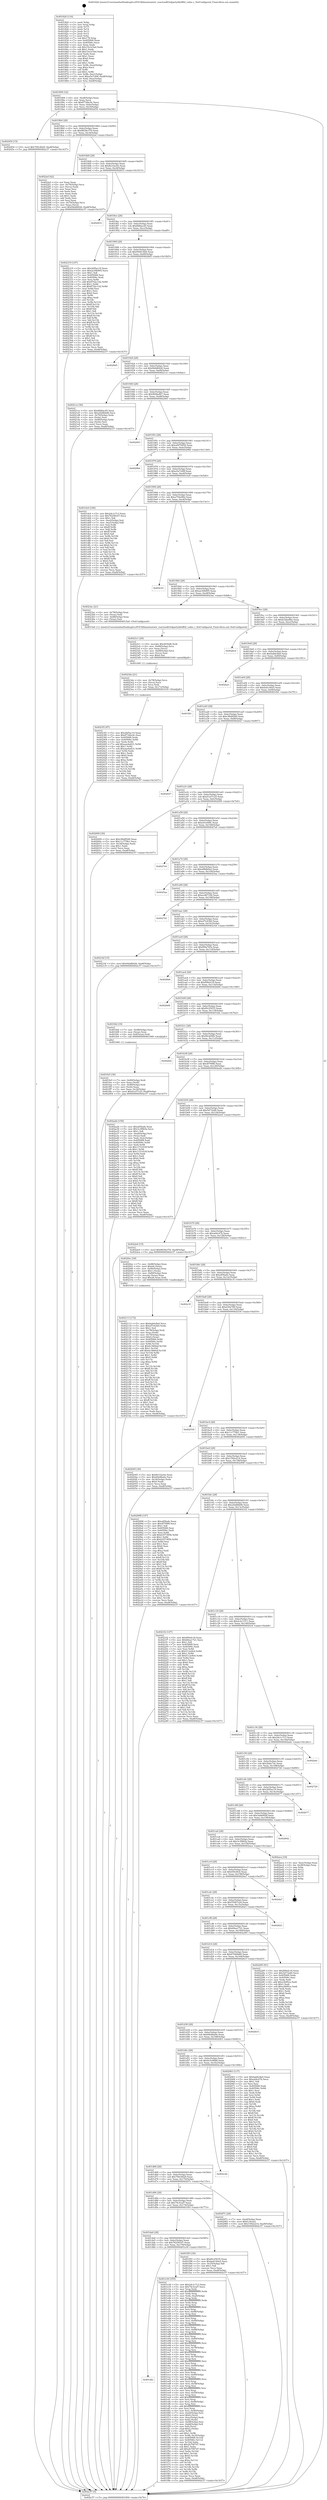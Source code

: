 digraph "0x401820" {
  label = "0x401820 (/mnt/c/Users/mathe/Desktop/tcc/POCII/binaries/extr_reactosdll3rdpartylibtifftif_codec.c_NotConfigured_Final-ollvm.out::main(0))"
  labelloc = "t"
  node[shape=record]

  Entry [label="",width=0.3,height=0.3,shape=circle,fillcolor=black,style=filled]
  "0x401894" [label="{
     0x401894 [32]\l
     | [instrs]\l
     &nbsp;&nbsp;0x401894 \<+6\>: mov -0xa8(%rbp),%eax\l
     &nbsp;&nbsp;0x40189a \<+2\>: mov %eax,%ecx\l
     &nbsp;&nbsp;0x40189c \<+6\>: sub $0x8734bc9c,%ecx\l
     &nbsp;&nbsp;0x4018a2 \<+6\>: mov %eax,-0xbc(%rbp)\l
     &nbsp;&nbsp;0x4018a8 \<+6\>: mov %ecx,-0xc0(%rbp)\l
     &nbsp;&nbsp;0x4018ae \<+6\>: je 0000000000402454 \<main+0xc34\>\l
  }"]
  "0x402454" [label="{
     0x402454 [15]\l
     | [instrs]\l
     &nbsp;&nbsp;0x402454 \<+10\>: movl $0x700c4629,-0xa8(%rbp)\l
     &nbsp;&nbsp;0x40245e \<+5\>: jmp 0000000000402c57 \<main+0x1437\>\l
  }"]
  "0x4018b4" [label="{
     0x4018b4 [28]\l
     | [instrs]\l
     &nbsp;&nbsp;0x4018b4 \<+5\>: jmp 00000000004018b9 \<main+0x99\>\l
     &nbsp;&nbsp;0x4018b9 \<+6\>: mov -0xbc(%rbp),%eax\l
     &nbsp;&nbsp;0x4018bf \<+5\>: sub $0x8839e376,%eax\l
     &nbsp;&nbsp;0x4018c4 \<+6\>: mov %eax,-0xc4(%rbp)\l
     &nbsp;&nbsp;0x4018ca \<+6\>: je 00000000004022ef \<main+0xacf\>\l
  }"]
  Exit [label="",width=0.3,height=0.3,shape=circle,fillcolor=black,style=filled,peripheries=2]
  "0x4022ef" [label="{
     0x4022ef [42]\l
     | [instrs]\l
     &nbsp;&nbsp;0x4022ef \<+2\>: xor %eax,%eax\l
     &nbsp;&nbsp;0x4022f1 \<+4\>: mov -0x70(%rbp),%rcx\l
     &nbsp;&nbsp;0x4022f5 \<+2\>: mov (%rcx),%edx\l
     &nbsp;&nbsp;0x4022f7 \<+2\>: mov %eax,%esi\l
     &nbsp;&nbsp;0x4022f9 \<+2\>: sub %edx,%esi\l
     &nbsp;&nbsp;0x4022fb \<+2\>: mov %eax,%edx\l
     &nbsp;&nbsp;0x4022fd \<+3\>: sub $0x1,%edx\l
     &nbsp;&nbsp;0x402300 \<+2\>: add %edx,%esi\l
     &nbsp;&nbsp;0x402302 \<+2\>: sub %esi,%eax\l
     &nbsp;&nbsp;0x402304 \<+4\>: mov -0x70(%rbp),%rcx\l
     &nbsp;&nbsp;0x402308 \<+2\>: mov %eax,(%rcx)\l
     &nbsp;&nbsp;0x40230a \<+10\>: movl $0x94dd8426,-0xa8(%rbp)\l
     &nbsp;&nbsp;0x402314 \<+5\>: jmp 0000000000402c57 \<main+0x1437\>\l
  }"]
  "0x4018d0" [label="{
     0x4018d0 [28]\l
     | [instrs]\l
     &nbsp;&nbsp;0x4018d0 \<+5\>: jmp 00000000004018d5 \<main+0xb5\>\l
     &nbsp;&nbsp;0x4018d5 \<+6\>: mov -0xbc(%rbp),%eax\l
     &nbsp;&nbsp;0x4018db \<+5\>: sub $0x8e33ac0e,%eax\l
     &nbsp;&nbsp;0x4018e0 \<+6\>: mov %eax,-0xc8(%rbp)\l
     &nbsp;&nbsp;0x4018e6 \<+6\>: je 0000000000402833 \<main+0x1013\>\l
  }"]
  "0x4023f3" [label="{
     0x4023f3 [97]\l
     | [instrs]\l
     &nbsp;&nbsp;0x4023f3 \<+5\>: mov $0x2fd5ac19,%eax\l
     &nbsp;&nbsp;0x4023f8 \<+5\>: mov $0x8734bc9c,%esi\l
     &nbsp;&nbsp;0x4023fd \<+7\>: mov 0x405068,%edx\l
     &nbsp;&nbsp;0x402404 \<+8\>: mov 0x40506c,%r8d\l
     &nbsp;&nbsp;0x40240c \<+3\>: mov %edx,%r9d\l
     &nbsp;&nbsp;0x40240f \<+7\>: add $0xaae4a831,%r9d\l
     &nbsp;&nbsp;0x402416 \<+4\>: sub $0x1,%r9d\l
     &nbsp;&nbsp;0x40241a \<+7\>: sub $0xaae4a831,%r9d\l
     &nbsp;&nbsp;0x402421 \<+4\>: imul %r9d,%edx\l
     &nbsp;&nbsp;0x402425 \<+3\>: and $0x1,%edx\l
     &nbsp;&nbsp;0x402428 \<+3\>: cmp $0x0,%edx\l
     &nbsp;&nbsp;0x40242b \<+4\>: sete %r10b\l
     &nbsp;&nbsp;0x40242f \<+4\>: cmp $0xa,%r8d\l
     &nbsp;&nbsp;0x402433 \<+4\>: setl %r11b\l
     &nbsp;&nbsp;0x402437 \<+3\>: mov %r10b,%bl\l
     &nbsp;&nbsp;0x40243a \<+3\>: and %r11b,%bl\l
     &nbsp;&nbsp;0x40243d \<+3\>: xor %r11b,%r10b\l
     &nbsp;&nbsp;0x402440 \<+3\>: or %r10b,%bl\l
     &nbsp;&nbsp;0x402443 \<+3\>: test $0x1,%bl\l
     &nbsp;&nbsp;0x402446 \<+3\>: cmovne %esi,%eax\l
     &nbsp;&nbsp;0x402449 \<+6\>: mov %eax,-0xa8(%rbp)\l
     &nbsp;&nbsp;0x40244f \<+5\>: jmp 0000000000402c57 \<main+0x1437\>\l
  }"]
  "0x402833" [label="{
     0x402833\l
  }", style=dashed]
  "0x4018ec" [label="{
     0x4018ec [28]\l
     | [instrs]\l
     &nbsp;&nbsp;0x4018ec \<+5\>: jmp 00000000004018f1 \<main+0xd1\>\l
     &nbsp;&nbsp;0x4018f1 \<+6\>: mov -0xbc(%rbp),%eax\l
     &nbsp;&nbsp;0x4018f7 \<+5\>: sub $0x8fdbacd5,%eax\l
     &nbsp;&nbsp;0x4018fc \<+6\>: mov %eax,-0xcc(%rbp)\l
     &nbsp;&nbsp;0x401902 \<+6\>: je 0000000000402319 \<main+0xaf9\>\l
  }"]
  "0x4023de" [label="{
     0x4023de [21]\l
     | [instrs]\l
     &nbsp;&nbsp;0x4023de \<+4\>: mov -0x78(%rbp),%rcx\l
     &nbsp;&nbsp;0x4023e2 \<+3\>: mov (%rcx),%rcx\l
     &nbsp;&nbsp;0x4023e5 \<+3\>: mov %rcx,%rdi\l
     &nbsp;&nbsp;0x4023e8 \<+6\>: mov %eax,-0x17c(%rbp)\l
     &nbsp;&nbsp;0x4023ee \<+5\>: call 0000000000401030 \<free@plt\>\l
     | [calls]\l
     &nbsp;&nbsp;0x401030 \{1\} (unknown)\l
  }"]
  "0x402319" [label="{
     0x402319 [147]\l
     | [instrs]\l
     &nbsp;&nbsp;0x402319 \<+5\>: mov $0x2fd5ac19,%eax\l
     &nbsp;&nbsp;0x40231e \<+5\>: mov $0xae30b905,%ecx\l
     &nbsp;&nbsp;0x402323 \<+2\>: mov $0x1,%dl\l
     &nbsp;&nbsp;0x402325 \<+7\>: mov 0x405068,%esi\l
     &nbsp;&nbsp;0x40232c \<+7\>: mov 0x40506c,%edi\l
     &nbsp;&nbsp;0x402333 \<+3\>: mov %esi,%r8d\l
     &nbsp;&nbsp;0x402336 \<+7\>: add $0x8742c142,%r8d\l
     &nbsp;&nbsp;0x40233d \<+4\>: sub $0x1,%r8d\l
     &nbsp;&nbsp;0x402341 \<+7\>: sub $0x8742c142,%r8d\l
     &nbsp;&nbsp;0x402348 \<+4\>: imul %r8d,%esi\l
     &nbsp;&nbsp;0x40234c \<+3\>: and $0x1,%esi\l
     &nbsp;&nbsp;0x40234f \<+3\>: cmp $0x0,%esi\l
     &nbsp;&nbsp;0x402352 \<+4\>: sete %r9b\l
     &nbsp;&nbsp;0x402356 \<+3\>: cmp $0xa,%edi\l
     &nbsp;&nbsp;0x402359 \<+4\>: setl %r10b\l
     &nbsp;&nbsp;0x40235d \<+3\>: mov %r9b,%r11b\l
     &nbsp;&nbsp;0x402360 \<+4\>: xor $0xff,%r11b\l
     &nbsp;&nbsp;0x402364 \<+3\>: mov %r10b,%bl\l
     &nbsp;&nbsp;0x402367 \<+3\>: xor $0xff,%bl\l
     &nbsp;&nbsp;0x40236a \<+3\>: xor $0x1,%dl\l
     &nbsp;&nbsp;0x40236d \<+3\>: mov %r11b,%r14b\l
     &nbsp;&nbsp;0x402370 \<+4\>: and $0xff,%r14b\l
     &nbsp;&nbsp;0x402374 \<+3\>: and %dl,%r9b\l
     &nbsp;&nbsp;0x402377 \<+3\>: mov %bl,%r15b\l
     &nbsp;&nbsp;0x40237a \<+4\>: and $0xff,%r15b\l
     &nbsp;&nbsp;0x40237e \<+3\>: and %dl,%r10b\l
     &nbsp;&nbsp;0x402381 \<+3\>: or %r9b,%r14b\l
     &nbsp;&nbsp;0x402384 \<+3\>: or %r10b,%r15b\l
     &nbsp;&nbsp;0x402387 \<+3\>: xor %r15b,%r14b\l
     &nbsp;&nbsp;0x40238a \<+3\>: or %bl,%r11b\l
     &nbsp;&nbsp;0x40238d \<+4\>: xor $0xff,%r11b\l
     &nbsp;&nbsp;0x402391 \<+3\>: or $0x1,%dl\l
     &nbsp;&nbsp;0x402394 \<+3\>: and %dl,%r11b\l
     &nbsp;&nbsp;0x402397 \<+3\>: or %r11b,%r14b\l
     &nbsp;&nbsp;0x40239a \<+4\>: test $0x1,%r14b\l
     &nbsp;&nbsp;0x40239e \<+3\>: cmovne %ecx,%eax\l
     &nbsp;&nbsp;0x4023a1 \<+6\>: mov %eax,-0xa8(%rbp)\l
     &nbsp;&nbsp;0x4023a7 \<+5\>: jmp 0000000000402c57 \<main+0x1437\>\l
  }"]
  "0x401908" [label="{
     0x401908 [28]\l
     | [instrs]\l
     &nbsp;&nbsp;0x401908 \<+5\>: jmp 000000000040190d \<main+0xed\>\l
     &nbsp;&nbsp;0x40190d \<+6\>: mov -0xbc(%rbp),%eax\l
     &nbsp;&nbsp;0x401913 \<+5\>: sub $0x944014d4,%eax\l
     &nbsp;&nbsp;0x401918 \<+6\>: mov %eax,-0xd0(%rbp)\l
     &nbsp;&nbsp;0x40191e \<+6\>: je 00000000004028d5 \<main+0x10b5\>\l
  }"]
  "0x4023c1" [label="{
     0x4023c1 [29]\l
     | [instrs]\l
     &nbsp;&nbsp;0x4023c1 \<+10\>: movabs $0x4030d6,%rdi\l
     &nbsp;&nbsp;0x4023cb \<+4\>: mov -0x68(%rbp),%rcx\l
     &nbsp;&nbsp;0x4023cf \<+2\>: mov %eax,(%rcx)\l
     &nbsp;&nbsp;0x4023d1 \<+4\>: mov -0x68(%rbp),%rcx\l
     &nbsp;&nbsp;0x4023d5 \<+2\>: mov (%rcx),%esi\l
     &nbsp;&nbsp;0x4023d7 \<+2\>: mov $0x0,%al\l
     &nbsp;&nbsp;0x4023d9 \<+5\>: call 0000000000401040 \<printf@plt\>\l
     | [calls]\l
     &nbsp;&nbsp;0x401040 \{1\} (unknown)\l
  }"]
  "0x4028d5" [label="{
     0x4028d5\l
  }", style=dashed]
  "0x401924" [label="{
     0x401924 [28]\l
     | [instrs]\l
     &nbsp;&nbsp;0x401924 \<+5\>: jmp 0000000000401929 \<main+0x109\>\l
     &nbsp;&nbsp;0x401929 \<+6\>: mov -0xbc(%rbp),%eax\l
     &nbsp;&nbsp;0x40192f \<+5\>: sub $0x94dd8426,%eax\l
     &nbsp;&nbsp;0x401934 \<+6\>: mov %eax,-0xd4(%rbp)\l
     &nbsp;&nbsp;0x40193a \<+6\>: je 00000000004021ce \<main+0x9ae\>\l
  }"]
  "0x402113" [label="{
     0x402113 [172]\l
     | [instrs]\l
     &nbsp;&nbsp;0x402113 \<+5\>: mov $0xbab6c8a0,%ecx\l
     &nbsp;&nbsp;0x402118 \<+5\>: mov $0xef7e43b0,%edx\l
     &nbsp;&nbsp;0x40211d \<+3\>: mov $0x1,%sil\l
     &nbsp;&nbsp;0x402120 \<+4\>: mov -0x78(%rbp),%rdi\l
     &nbsp;&nbsp;0x402124 \<+3\>: mov %rax,(%rdi)\l
     &nbsp;&nbsp;0x402127 \<+4\>: mov -0x70(%rbp),%rax\l
     &nbsp;&nbsp;0x40212b \<+6\>: movl $0x0,(%rax)\l
     &nbsp;&nbsp;0x402131 \<+8\>: mov 0x405068,%r8d\l
     &nbsp;&nbsp;0x402139 \<+8\>: mov 0x40506c,%r9d\l
     &nbsp;&nbsp;0x402141 \<+3\>: mov %r8d,%r10d\l
     &nbsp;&nbsp;0x402144 \<+7\>: sub $0x6c3666af,%r10d\l
     &nbsp;&nbsp;0x40214b \<+4\>: sub $0x1,%r10d\l
     &nbsp;&nbsp;0x40214f \<+7\>: add $0x6c3666af,%r10d\l
     &nbsp;&nbsp;0x402156 \<+4\>: imul %r10d,%r8d\l
     &nbsp;&nbsp;0x40215a \<+4\>: and $0x1,%r8d\l
     &nbsp;&nbsp;0x40215e \<+4\>: cmp $0x0,%r8d\l
     &nbsp;&nbsp;0x402162 \<+4\>: sete %r11b\l
     &nbsp;&nbsp;0x402166 \<+4\>: cmp $0xa,%r9d\l
     &nbsp;&nbsp;0x40216a \<+3\>: setl %bl\l
     &nbsp;&nbsp;0x40216d \<+3\>: mov %r11b,%r14b\l
     &nbsp;&nbsp;0x402170 \<+4\>: xor $0xff,%r14b\l
     &nbsp;&nbsp;0x402174 \<+3\>: mov %bl,%r15b\l
     &nbsp;&nbsp;0x402177 \<+4\>: xor $0xff,%r15b\l
     &nbsp;&nbsp;0x40217b \<+4\>: xor $0x1,%sil\l
     &nbsp;&nbsp;0x40217f \<+3\>: mov %r14b,%r12b\l
     &nbsp;&nbsp;0x402182 \<+4\>: and $0xff,%r12b\l
     &nbsp;&nbsp;0x402186 \<+3\>: and %sil,%r11b\l
     &nbsp;&nbsp;0x402189 \<+3\>: mov %r15b,%r13b\l
     &nbsp;&nbsp;0x40218c \<+4\>: and $0xff,%r13b\l
     &nbsp;&nbsp;0x402190 \<+3\>: and %sil,%bl\l
     &nbsp;&nbsp;0x402193 \<+3\>: or %r11b,%r12b\l
     &nbsp;&nbsp;0x402196 \<+3\>: or %bl,%r13b\l
     &nbsp;&nbsp;0x402199 \<+3\>: xor %r13b,%r12b\l
     &nbsp;&nbsp;0x40219c \<+3\>: or %r15b,%r14b\l
     &nbsp;&nbsp;0x40219f \<+4\>: xor $0xff,%r14b\l
     &nbsp;&nbsp;0x4021a3 \<+4\>: or $0x1,%sil\l
     &nbsp;&nbsp;0x4021a7 \<+3\>: and %sil,%r14b\l
     &nbsp;&nbsp;0x4021aa \<+3\>: or %r14b,%r12b\l
     &nbsp;&nbsp;0x4021ad \<+4\>: test $0x1,%r12b\l
     &nbsp;&nbsp;0x4021b1 \<+3\>: cmovne %edx,%ecx\l
     &nbsp;&nbsp;0x4021b4 \<+6\>: mov %ecx,-0xa8(%rbp)\l
     &nbsp;&nbsp;0x4021ba \<+5\>: jmp 0000000000402c57 \<main+0x1437\>\l
  }"]
  "0x4021ce" [label="{
     0x4021ce [36]\l
     | [instrs]\l
     &nbsp;&nbsp;0x4021ce \<+5\>: mov $0x8fdbacd5,%eax\l
     &nbsp;&nbsp;0x4021d3 \<+5\>: mov $0x2428bb08,%ecx\l
     &nbsp;&nbsp;0x4021d8 \<+4\>: mov -0x70(%rbp),%rdx\l
     &nbsp;&nbsp;0x4021dc \<+2\>: mov (%rdx),%esi\l
     &nbsp;&nbsp;0x4021de \<+4\>: mov -0x80(%rbp),%rdx\l
     &nbsp;&nbsp;0x4021e2 \<+2\>: cmp (%rdx),%esi\l
     &nbsp;&nbsp;0x4021e4 \<+3\>: cmovl %ecx,%eax\l
     &nbsp;&nbsp;0x4021e7 \<+6\>: mov %eax,-0xa8(%rbp)\l
     &nbsp;&nbsp;0x4021ed \<+5\>: jmp 0000000000402c57 \<main+0x1437\>\l
  }"]
  "0x401940" [label="{
     0x401940 [28]\l
     | [instrs]\l
     &nbsp;&nbsp;0x401940 \<+5\>: jmp 0000000000401945 \<main+0x125\>\l
     &nbsp;&nbsp;0x401945 \<+6\>: mov -0xbc(%rbp),%eax\l
     &nbsp;&nbsp;0x40194b \<+5\>: sub $0x9b0befb7,%eax\l
     &nbsp;&nbsp;0x401950 \<+6\>: mov %eax,-0xd8(%rbp)\l
     &nbsp;&nbsp;0x401956 \<+6\>: je 0000000000402463 \<main+0xc43\>\l
  }"]
  "0x401fe5" [label="{
     0x401fe5 [36]\l
     | [instrs]\l
     &nbsp;&nbsp;0x401fe5 \<+7\>: mov -0x90(%rbp),%rdi\l
     &nbsp;&nbsp;0x401fec \<+2\>: mov %eax,(%rdi)\l
     &nbsp;&nbsp;0x401fee \<+7\>: mov -0x90(%rbp),%rdi\l
     &nbsp;&nbsp;0x401ff5 \<+2\>: mov (%rdi),%eax\l
     &nbsp;&nbsp;0x401ff7 \<+3\>: mov %eax,-0x34(%rbp)\l
     &nbsp;&nbsp;0x401ffa \<+10\>: movl $0xd1a57c25,-0xa8(%rbp)\l
     &nbsp;&nbsp;0x402004 \<+5\>: jmp 0000000000402c57 \<main+0x1437\>\l
  }"]
  "0x402463" [label="{
     0x402463\l
  }", style=dashed]
  "0x40195c" [label="{
     0x40195c [28]\l
     | [instrs]\l
     &nbsp;&nbsp;0x40195c \<+5\>: jmp 0000000000401961 \<main+0x141\>\l
     &nbsp;&nbsp;0x401961 \<+6\>: mov -0xbc(%rbp),%eax\l
     &nbsp;&nbsp;0x401967 \<+5\>: sub $0xa0970950,%eax\l
     &nbsp;&nbsp;0x40196c \<+6\>: mov %eax,-0xdc(%rbp)\l
     &nbsp;&nbsp;0x401972 \<+6\>: je 000000000040296d \<main+0x114d\>\l
  }"]
  "0x401dbc" [label="{
     0x401dbc\l
  }", style=dashed]
  "0x40296d" [label="{
     0x40296d\l
  }", style=dashed]
  "0x401978" [label="{
     0x401978 [28]\l
     | [instrs]\l
     &nbsp;&nbsp;0x401978 \<+5\>: jmp 000000000040197d \<main+0x15d\>\l
     &nbsp;&nbsp;0x40197d \<+6\>: mov -0xbc(%rbp),%eax\l
     &nbsp;&nbsp;0x401983 \<+5\>: sub $0xa5a7c69f,%eax\l
     &nbsp;&nbsp;0x401988 \<+6\>: mov %eax,-0xe0(%rbp)\l
     &nbsp;&nbsp;0x40198e \<+6\>: je 0000000000401dc6 \<main+0x5a6\>\l
  }"]
  "0x401e30" [label="{
     0x401e30 [355]\l
     | [instrs]\l
     &nbsp;&nbsp;0x401e30 \<+5\>: mov $0x2dc1c7c3,%eax\l
     &nbsp;&nbsp;0x401e35 \<+5\>: mov $0x74c5caf7,%ecx\l
     &nbsp;&nbsp;0x401e3a \<+3\>: mov %rsp,%rdx\l
     &nbsp;&nbsp;0x401e3d \<+4\>: add $0xfffffffffffffff0,%rdx\l
     &nbsp;&nbsp;0x401e41 \<+3\>: mov %rdx,%rsp\l
     &nbsp;&nbsp;0x401e44 \<+7\>: mov %rdx,-0xa0(%rbp)\l
     &nbsp;&nbsp;0x401e4b \<+3\>: mov %rsp,%rdx\l
     &nbsp;&nbsp;0x401e4e \<+4\>: add $0xfffffffffffffff0,%rdx\l
     &nbsp;&nbsp;0x401e52 \<+3\>: mov %rdx,%rsp\l
     &nbsp;&nbsp;0x401e55 \<+3\>: mov %rsp,%rsi\l
     &nbsp;&nbsp;0x401e58 \<+4\>: add $0xfffffffffffffff0,%rsi\l
     &nbsp;&nbsp;0x401e5c \<+3\>: mov %rsi,%rsp\l
     &nbsp;&nbsp;0x401e5f \<+7\>: mov %rsi,-0x98(%rbp)\l
     &nbsp;&nbsp;0x401e66 \<+3\>: mov %rsp,%rsi\l
     &nbsp;&nbsp;0x401e69 \<+4\>: add $0xfffffffffffffff0,%rsi\l
     &nbsp;&nbsp;0x401e6d \<+3\>: mov %rsi,%rsp\l
     &nbsp;&nbsp;0x401e70 \<+7\>: mov %rsi,-0x90(%rbp)\l
     &nbsp;&nbsp;0x401e77 \<+3\>: mov %rsp,%rsi\l
     &nbsp;&nbsp;0x401e7a \<+4\>: add $0xfffffffffffffff0,%rsi\l
     &nbsp;&nbsp;0x401e7e \<+3\>: mov %rsi,%rsp\l
     &nbsp;&nbsp;0x401e81 \<+7\>: mov %rsi,-0x88(%rbp)\l
     &nbsp;&nbsp;0x401e88 \<+3\>: mov %rsp,%rsi\l
     &nbsp;&nbsp;0x401e8b \<+4\>: add $0xfffffffffffffff0,%rsi\l
     &nbsp;&nbsp;0x401e8f \<+3\>: mov %rsi,%rsp\l
     &nbsp;&nbsp;0x401e92 \<+4\>: mov %rsi,-0x80(%rbp)\l
     &nbsp;&nbsp;0x401e96 \<+3\>: mov %rsp,%rsi\l
     &nbsp;&nbsp;0x401e99 \<+4\>: add $0xfffffffffffffff0,%rsi\l
     &nbsp;&nbsp;0x401e9d \<+3\>: mov %rsi,%rsp\l
     &nbsp;&nbsp;0x401ea0 \<+4\>: mov %rsi,-0x78(%rbp)\l
     &nbsp;&nbsp;0x401ea4 \<+3\>: mov %rsp,%rsi\l
     &nbsp;&nbsp;0x401ea7 \<+4\>: add $0xfffffffffffffff0,%rsi\l
     &nbsp;&nbsp;0x401eab \<+3\>: mov %rsi,%rsp\l
     &nbsp;&nbsp;0x401eae \<+4\>: mov %rsi,-0x70(%rbp)\l
     &nbsp;&nbsp;0x401eb2 \<+3\>: mov %rsp,%rsi\l
     &nbsp;&nbsp;0x401eb5 \<+4\>: add $0xfffffffffffffff0,%rsi\l
     &nbsp;&nbsp;0x401eb9 \<+3\>: mov %rsi,%rsp\l
     &nbsp;&nbsp;0x401ebc \<+4\>: mov %rsi,-0x68(%rbp)\l
     &nbsp;&nbsp;0x401ec0 \<+3\>: mov %rsp,%rsi\l
     &nbsp;&nbsp;0x401ec3 \<+4\>: add $0xfffffffffffffff0,%rsi\l
     &nbsp;&nbsp;0x401ec7 \<+3\>: mov %rsi,%rsp\l
     &nbsp;&nbsp;0x401eca \<+4\>: mov %rsi,-0x60(%rbp)\l
     &nbsp;&nbsp;0x401ece \<+3\>: mov %rsp,%rsi\l
     &nbsp;&nbsp;0x401ed1 \<+4\>: add $0xfffffffffffffff0,%rsi\l
     &nbsp;&nbsp;0x401ed5 \<+3\>: mov %rsi,%rsp\l
     &nbsp;&nbsp;0x401ed8 \<+4\>: mov %rsi,-0x58(%rbp)\l
     &nbsp;&nbsp;0x401edc \<+3\>: mov %rsp,%rsi\l
     &nbsp;&nbsp;0x401edf \<+4\>: add $0xfffffffffffffff0,%rsi\l
     &nbsp;&nbsp;0x401ee3 \<+3\>: mov %rsi,%rsp\l
     &nbsp;&nbsp;0x401ee6 \<+4\>: mov %rsi,-0x50(%rbp)\l
     &nbsp;&nbsp;0x401eea \<+3\>: mov %rsp,%rsi\l
     &nbsp;&nbsp;0x401eed \<+4\>: add $0xfffffffffffffff0,%rsi\l
     &nbsp;&nbsp;0x401ef1 \<+3\>: mov %rsi,%rsp\l
     &nbsp;&nbsp;0x401ef4 \<+4\>: mov %rsi,-0x48(%rbp)\l
     &nbsp;&nbsp;0x401ef8 \<+3\>: mov %rsp,%rsi\l
     &nbsp;&nbsp;0x401efb \<+4\>: add $0xfffffffffffffff0,%rsi\l
     &nbsp;&nbsp;0x401eff \<+3\>: mov %rsi,%rsp\l
     &nbsp;&nbsp;0x401f02 \<+4\>: mov %rsi,-0x40(%rbp)\l
     &nbsp;&nbsp;0x401f06 \<+7\>: mov -0xa0(%rbp),%rsi\l
     &nbsp;&nbsp;0x401f0d \<+6\>: movl $0x0,(%rsi)\l
     &nbsp;&nbsp;0x401f13 \<+6\>: mov -0xac(%rbp),%edi\l
     &nbsp;&nbsp;0x401f19 \<+2\>: mov %edi,(%rdx)\l
     &nbsp;&nbsp;0x401f1b \<+7\>: mov -0x98(%rbp),%rsi\l
     &nbsp;&nbsp;0x401f22 \<+7\>: mov -0xb8(%rbp),%r8\l
     &nbsp;&nbsp;0x401f29 \<+3\>: mov %r8,(%rsi)\l
     &nbsp;&nbsp;0x401f2c \<+3\>: cmpl $0x2,(%rdx)\l
     &nbsp;&nbsp;0x401f2f \<+4\>: setne %r9b\l
     &nbsp;&nbsp;0x401f33 \<+4\>: and $0x1,%r9b\l
     &nbsp;&nbsp;0x401f37 \<+4\>: mov %r9b,-0x35(%rbp)\l
     &nbsp;&nbsp;0x401f3b \<+8\>: mov 0x405068,%r10d\l
     &nbsp;&nbsp;0x401f43 \<+8\>: mov 0x40506c,%r11d\l
     &nbsp;&nbsp;0x401f4b \<+3\>: mov %r10d,%ebx\l
     &nbsp;&nbsp;0x401f4e \<+6\>: sub $0x2b7087d7,%ebx\l
     &nbsp;&nbsp;0x401f54 \<+3\>: sub $0x1,%ebx\l
     &nbsp;&nbsp;0x401f57 \<+6\>: add $0x2b7087d7,%ebx\l
     &nbsp;&nbsp;0x401f5d \<+4\>: imul %ebx,%r10d\l
     &nbsp;&nbsp;0x401f61 \<+4\>: and $0x1,%r10d\l
     &nbsp;&nbsp;0x401f65 \<+4\>: cmp $0x0,%r10d\l
     &nbsp;&nbsp;0x401f69 \<+4\>: sete %r9b\l
     &nbsp;&nbsp;0x401f6d \<+4\>: cmp $0xa,%r11d\l
     &nbsp;&nbsp;0x401f71 \<+4\>: setl %r14b\l
     &nbsp;&nbsp;0x401f75 \<+3\>: mov %r9b,%r15b\l
     &nbsp;&nbsp;0x401f78 \<+3\>: and %r14b,%r15b\l
     &nbsp;&nbsp;0x401f7b \<+3\>: xor %r14b,%r9b\l
     &nbsp;&nbsp;0x401f7e \<+3\>: or %r9b,%r15b\l
     &nbsp;&nbsp;0x401f81 \<+4\>: test $0x1,%r15b\l
     &nbsp;&nbsp;0x401f85 \<+3\>: cmovne %ecx,%eax\l
     &nbsp;&nbsp;0x401f88 \<+6\>: mov %eax,-0xa8(%rbp)\l
     &nbsp;&nbsp;0x401f8e \<+5\>: jmp 0000000000402c57 \<main+0x1437\>\l
  }"]
  "0x401dc6" [label="{
     0x401dc6 [106]\l
     | [instrs]\l
     &nbsp;&nbsp;0x401dc6 \<+5\>: mov $0x2dc1c7c3,%eax\l
     &nbsp;&nbsp;0x401dcb \<+5\>: mov $0x76258167,%ecx\l
     &nbsp;&nbsp;0x401dd0 \<+2\>: mov $0x1,%dl\l
     &nbsp;&nbsp;0x401dd2 \<+7\>: mov -0xa2(%rbp),%sil\l
     &nbsp;&nbsp;0x401dd9 \<+7\>: mov -0xa1(%rbp),%dil\l
     &nbsp;&nbsp;0x401de0 \<+3\>: mov %sil,%r8b\l
     &nbsp;&nbsp;0x401de3 \<+4\>: xor $0xff,%r8b\l
     &nbsp;&nbsp;0x401de7 \<+3\>: mov %dil,%r9b\l
     &nbsp;&nbsp;0x401dea \<+4\>: xor $0xff,%r9b\l
     &nbsp;&nbsp;0x401dee \<+3\>: xor $0x0,%dl\l
     &nbsp;&nbsp;0x401df1 \<+3\>: mov %r8b,%r10b\l
     &nbsp;&nbsp;0x401df4 \<+4\>: and $0x0,%r10b\l
     &nbsp;&nbsp;0x401df8 \<+3\>: and %dl,%sil\l
     &nbsp;&nbsp;0x401dfb \<+3\>: mov %r9b,%r11b\l
     &nbsp;&nbsp;0x401dfe \<+4\>: and $0x0,%r11b\l
     &nbsp;&nbsp;0x401e02 \<+3\>: and %dl,%dil\l
     &nbsp;&nbsp;0x401e05 \<+3\>: or %sil,%r10b\l
     &nbsp;&nbsp;0x401e08 \<+3\>: or %dil,%r11b\l
     &nbsp;&nbsp;0x401e0b \<+3\>: xor %r11b,%r10b\l
     &nbsp;&nbsp;0x401e0e \<+3\>: or %r9b,%r8b\l
     &nbsp;&nbsp;0x401e11 \<+4\>: xor $0xff,%r8b\l
     &nbsp;&nbsp;0x401e15 \<+3\>: or $0x0,%dl\l
     &nbsp;&nbsp;0x401e18 \<+3\>: and %dl,%r8b\l
     &nbsp;&nbsp;0x401e1b \<+3\>: or %r8b,%r10b\l
     &nbsp;&nbsp;0x401e1e \<+4\>: test $0x1,%r10b\l
     &nbsp;&nbsp;0x401e22 \<+3\>: cmovne %ecx,%eax\l
     &nbsp;&nbsp;0x401e25 \<+6\>: mov %eax,-0xa8(%rbp)\l
     &nbsp;&nbsp;0x401e2b \<+5\>: jmp 0000000000402c57 \<main+0x1437\>\l
  }"]
  "0x401994" [label="{
     0x401994 [28]\l
     | [instrs]\l
     &nbsp;&nbsp;0x401994 \<+5\>: jmp 0000000000401999 \<main+0x179\>\l
     &nbsp;&nbsp;0x401999 \<+6\>: mov -0xbc(%rbp),%eax\l
     &nbsp;&nbsp;0x40199f \<+5\>: sub $0xa754e982,%eax\l
     &nbsp;&nbsp;0x4019a4 \<+6\>: mov %eax,-0xe4(%rbp)\l
     &nbsp;&nbsp;0x4019aa \<+6\>: je 0000000000402c01 \<main+0x13e1\>\l
  }"]
  "0x402c57" [label="{
     0x402c57 [5]\l
     | [instrs]\l
     &nbsp;&nbsp;0x402c57 \<+5\>: jmp 0000000000401894 \<main+0x74\>\l
  }"]
  "0x401820" [label="{
     0x401820 [116]\l
     | [instrs]\l
     &nbsp;&nbsp;0x401820 \<+1\>: push %rbp\l
     &nbsp;&nbsp;0x401821 \<+3\>: mov %rsp,%rbp\l
     &nbsp;&nbsp;0x401824 \<+2\>: push %r15\l
     &nbsp;&nbsp;0x401826 \<+2\>: push %r14\l
     &nbsp;&nbsp;0x401828 \<+2\>: push %r13\l
     &nbsp;&nbsp;0x40182a \<+2\>: push %r12\l
     &nbsp;&nbsp;0x40182c \<+1\>: push %rbx\l
     &nbsp;&nbsp;0x40182d \<+7\>: sub $0x178,%rsp\l
     &nbsp;&nbsp;0x401834 \<+7\>: mov 0x405068,%eax\l
     &nbsp;&nbsp;0x40183b \<+7\>: mov 0x40506c,%ecx\l
     &nbsp;&nbsp;0x401842 \<+2\>: mov %eax,%edx\l
     &nbsp;&nbsp;0x401844 \<+6\>: sub $0x33e3c5ad,%edx\l
     &nbsp;&nbsp;0x40184a \<+3\>: sub $0x1,%edx\l
     &nbsp;&nbsp;0x40184d \<+6\>: add $0x33e3c5ad,%edx\l
     &nbsp;&nbsp;0x401853 \<+3\>: imul %edx,%eax\l
     &nbsp;&nbsp;0x401856 \<+3\>: and $0x1,%eax\l
     &nbsp;&nbsp;0x401859 \<+3\>: cmp $0x0,%eax\l
     &nbsp;&nbsp;0x40185c \<+4\>: sete %r8b\l
     &nbsp;&nbsp;0x401860 \<+4\>: and $0x1,%r8b\l
     &nbsp;&nbsp;0x401864 \<+7\>: mov %r8b,-0xa2(%rbp)\l
     &nbsp;&nbsp;0x40186b \<+3\>: cmp $0xa,%ecx\l
     &nbsp;&nbsp;0x40186e \<+4\>: setl %r8b\l
     &nbsp;&nbsp;0x401872 \<+4\>: and $0x1,%r8b\l
     &nbsp;&nbsp;0x401876 \<+7\>: mov %r8b,-0xa1(%rbp)\l
     &nbsp;&nbsp;0x40187d \<+10\>: movl $0xa5a7c69f,-0xa8(%rbp)\l
     &nbsp;&nbsp;0x401887 \<+6\>: mov %edi,-0xac(%rbp)\l
     &nbsp;&nbsp;0x40188d \<+7\>: mov %rsi,-0xb8(%rbp)\l
  }"]
  "0x401da0" [label="{
     0x401da0 [28]\l
     | [instrs]\l
     &nbsp;&nbsp;0x401da0 \<+5\>: jmp 0000000000401da5 \<main+0x585\>\l
     &nbsp;&nbsp;0x401da5 \<+6\>: mov -0xbc(%rbp),%eax\l
     &nbsp;&nbsp;0x401dab \<+5\>: sub $0x76258167,%eax\l
     &nbsp;&nbsp;0x401db0 \<+6\>: mov %eax,-0x178(%rbp)\l
     &nbsp;&nbsp;0x401db6 \<+6\>: je 0000000000401e30 \<main+0x610\>\l
  }"]
  "0x402c01" [label="{
     0x402c01\l
  }", style=dashed]
  "0x4019b0" [label="{
     0x4019b0 [28]\l
     | [instrs]\l
     &nbsp;&nbsp;0x4019b0 \<+5\>: jmp 00000000004019b5 \<main+0x195\>\l
     &nbsp;&nbsp;0x4019b5 \<+6\>: mov -0xbc(%rbp),%eax\l
     &nbsp;&nbsp;0x4019bb \<+5\>: sub $0xae30b905,%eax\l
     &nbsp;&nbsp;0x4019c0 \<+6\>: mov %eax,-0xe8(%rbp)\l
     &nbsp;&nbsp;0x4019c6 \<+6\>: je 00000000004023ac \<main+0xb8c\>\l
  }"]
  "0x401f93" [label="{
     0x401f93 [30]\l
     | [instrs]\l
     &nbsp;&nbsp;0x401f93 \<+5\>: mov $0xf0c25035,%eax\l
     &nbsp;&nbsp;0x401f98 \<+5\>: mov $0xbeb140a5,%ecx\l
     &nbsp;&nbsp;0x401f9d \<+3\>: mov -0x35(%rbp),%dl\l
     &nbsp;&nbsp;0x401fa0 \<+3\>: test $0x1,%dl\l
     &nbsp;&nbsp;0x401fa3 \<+3\>: cmovne %ecx,%eax\l
     &nbsp;&nbsp;0x401fa6 \<+6\>: mov %eax,-0xa8(%rbp)\l
     &nbsp;&nbsp;0x401fac \<+5\>: jmp 0000000000402c57 \<main+0x1437\>\l
  }"]
  "0x4023ac" [label="{
     0x4023ac [21]\l
     | [instrs]\l
     &nbsp;&nbsp;0x4023ac \<+4\>: mov -0x78(%rbp),%rax\l
     &nbsp;&nbsp;0x4023b0 \<+3\>: mov (%rax),%rdi\l
     &nbsp;&nbsp;0x4023b3 \<+7\>: mov -0x88(%rbp),%rax\l
     &nbsp;&nbsp;0x4023ba \<+2\>: mov (%rax),%esi\l
     &nbsp;&nbsp;0x4023bc \<+5\>: call 00000000004015a0 \<NotConfigured\>\l
     | [calls]\l
     &nbsp;&nbsp;0x4015a0 \{1\} (/mnt/c/Users/mathe/Desktop/tcc/POCII/binaries/extr_reactosdll3rdpartylibtifftif_codec.c_NotConfigured_Final-ollvm.out::NotConfigured)\l
  }"]
  "0x4019cc" [label="{
     0x4019cc [28]\l
     | [instrs]\l
     &nbsp;&nbsp;0x4019cc \<+5\>: jmp 00000000004019d1 \<main+0x1b1\>\l
     &nbsp;&nbsp;0x4019d1 \<+6\>: mov -0xbc(%rbp),%eax\l
     &nbsp;&nbsp;0x4019d7 \<+5\>: sub $0xb32be8be,%eax\l
     &nbsp;&nbsp;0x4019dc \<+6\>: mov %eax,-0xec(%rbp)\l
     &nbsp;&nbsp;0x4019e2 \<+6\>: je 0000000000402bcd \<main+0x13ad\>\l
  }"]
  "0x401d84" [label="{
     0x401d84 [28]\l
     | [instrs]\l
     &nbsp;&nbsp;0x401d84 \<+5\>: jmp 0000000000401d89 \<main+0x569\>\l
     &nbsp;&nbsp;0x401d89 \<+6\>: mov -0xbc(%rbp),%eax\l
     &nbsp;&nbsp;0x401d8f \<+5\>: sub $0x74c5caf7,%eax\l
     &nbsp;&nbsp;0x401d94 \<+6\>: mov %eax,-0x174(%rbp)\l
     &nbsp;&nbsp;0x401d9a \<+6\>: je 0000000000401f93 \<main+0x773\>\l
  }"]
  "0x402bcd" [label="{
     0x402bcd\l
  }", style=dashed]
  "0x4019e8" [label="{
     0x4019e8 [28]\l
     | [instrs]\l
     &nbsp;&nbsp;0x4019e8 \<+5\>: jmp 00000000004019ed \<main+0x1cd\>\l
     &nbsp;&nbsp;0x4019ed \<+6\>: mov -0xbc(%rbp),%eax\l
     &nbsp;&nbsp;0x4019f3 \<+5\>: sub $0xbab6c8a0,%eax\l
     &nbsp;&nbsp;0x4019f8 \<+6\>: mov %eax,-0xf0(%rbp)\l
     &nbsp;&nbsp;0x4019fe \<+6\>: je 0000000000402b21 \<main+0x1301\>\l
  }"]
  "0x40297c" [label="{
     0x40297c [28]\l
     | [instrs]\l
     &nbsp;&nbsp;0x40297c \<+7\>: mov -0xa0(%rbp),%rax\l
     &nbsp;&nbsp;0x402983 \<+6\>: movl $0x0,(%rax)\l
     &nbsp;&nbsp;0x402989 \<+10\>: movl $0x1592e214,-0xa8(%rbp)\l
     &nbsp;&nbsp;0x402993 \<+5\>: jmp 0000000000402c57 \<main+0x1437\>\l
  }"]
  "0x402b21" [label="{
     0x402b21\l
  }", style=dashed]
  "0x401a04" [label="{
     0x401a04 [28]\l
     | [instrs]\l
     &nbsp;&nbsp;0x401a04 \<+5\>: jmp 0000000000401a09 \<main+0x1e9\>\l
     &nbsp;&nbsp;0x401a09 \<+6\>: mov -0xbc(%rbp),%eax\l
     &nbsp;&nbsp;0x401a0f \<+5\>: sub $0xbeb140a5,%eax\l
     &nbsp;&nbsp;0x401a14 \<+6\>: mov %eax,-0xf4(%rbp)\l
     &nbsp;&nbsp;0x401a1a \<+6\>: je 0000000000401fb1 \<main+0x791\>\l
  }"]
  "0x401d68" [label="{
     0x401d68 [28]\l
     | [instrs]\l
     &nbsp;&nbsp;0x401d68 \<+5\>: jmp 0000000000401d6d \<main+0x54d\>\l
     &nbsp;&nbsp;0x401d6d \<+6\>: mov -0xbc(%rbp),%eax\l
     &nbsp;&nbsp;0x401d73 \<+5\>: sub $0x700c4629,%eax\l
     &nbsp;&nbsp;0x401d78 \<+6\>: mov %eax,-0x170(%rbp)\l
     &nbsp;&nbsp;0x401d7e \<+6\>: je 000000000040297c \<main+0x115c\>\l
  }"]
  "0x401fb1" [label="{
     0x401fb1\l
  }", style=dashed]
  "0x401a20" [label="{
     0x401a20 [28]\l
     | [instrs]\l
     &nbsp;&nbsp;0x401a20 \<+5\>: jmp 0000000000401a25 \<main+0x205\>\l
     &nbsp;&nbsp;0x401a25 \<+6\>: mov -0xbc(%rbp),%eax\l
     &nbsp;&nbsp;0x401a2b \<+5\>: sub $0xc9bd85d0,%eax\l
     &nbsp;&nbsp;0x401a30 \<+6\>: mov %eax,-0xf8(%rbp)\l
     &nbsp;&nbsp;0x401a36 \<+6\>: je 0000000000402027 \<main+0x807\>\l
  }"]
  "0x402c2b" [label="{
     0x402c2b\l
  }", style=dashed]
  "0x402027" [label="{
     0x402027\l
  }", style=dashed]
  "0x401a3c" [label="{
     0x401a3c [28]\l
     | [instrs]\l
     &nbsp;&nbsp;0x401a3c \<+5\>: jmp 0000000000401a41 \<main+0x221\>\l
     &nbsp;&nbsp;0x401a41 \<+6\>: mov -0xbc(%rbp),%eax\l
     &nbsp;&nbsp;0x401a47 \<+5\>: sub $0xd1a57c25,%eax\l
     &nbsp;&nbsp;0x401a4c \<+6\>: mov %eax,-0xfc(%rbp)\l
     &nbsp;&nbsp;0x401a52 \<+6\>: je 0000000000402009 \<main+0x7e9\>\l
  }"]
  "0x401d4c" [label="{
     0x401d4c [28]\l
     | [instrs]\l
     &nbsp;&nbsp;0x401d4c \<+5\>: jmp 0000000000401d51 \<main+0x531\>\l
     &nbsp;&nbsp;0x401d51 \<+6\>: mov -0xbc(%rbp),%eax\l
     &nbsp;&nbsp;0x401d57 \<+5\>: sub $0x6c5c98b8,%eax\l
     &nbsp;&nbsp;0x401d5c \<+6\>: mov %eax,-0x16c(%rbp)\l
     &nbsp;&nbsp;0x401d62 \<+6\>: je 0000000000402c2b \<main+0x140b\>\l
  }"]
  "0x402009" [label="{
     0x402009 [30]\l
     | [instrs]\l
     &nbsp;&nbsp;0x402009 \<+5\>: mov $0xc9bd85d0,%eax\l
     &nbsp;&nbsp;0x40200e \<+5\>: mov $0x11c778b1,%ecx\l
     &nbsp;&nbsp;0x402013 \<+3\>: mov -0x34(%rbp),%edx\l
     &nbsp;&nbsp;0x402016 \<+3\>: cmp $0x1,%edx\l
     &nbsp;&nbsp;0x402019 \<+3\>: cmovl %ecx,%eax\l
     &nbsp;&nbsp;0x40201c \<+6\>: mov %eax,-0xa8(%rbp)\l
     &nbsp;&nbsp;0x402022 \<+5\>: jmp 0000000000402c57 \<main+0x1437\>\l
  }"]
  "0x401a58" [label="{
     0x401a58 [28]\l
     | [instrs]\l
     &nbsp;&nbsp;0x401a58 \<+5\>: jmp 0000000000401a5d \<main+0x23d\>\l
     &nbsp;&nbsp;0x401a5d \<+6\>: mov -0xbc(%rbp),%eax\l
     &nbsp;&nbsp;0x401a63 \<+5\>: sub $0xe01e0f4c,%eax\l
     &nbsp;&nbsp;0x401a68 \<+6\>: mov %eax,-0x100(%rbp)\l
     &nbsp;&nbsp;0x401a6e \<+6\>: je 00000000004027e0 \<main+0xfc0\>\l
  }"]
  "0x402063" [label="{
     0x402063 [137]\l
     | [instrs]\l
     &nbsp;&nbsp;0x402063 \<+5\>: mov $0xbab6c8a0,%eax\l
     &nbsp;&nbsp;0x402068 \<+5\>: mov $0xa0dc47b,%ecx\l
     &nbsp;&nbsp;0x40206d \<+2\>: mov $0x1,%dl\l
     &nbsp;&nbsp;0x40206f \<+2\>: xor %esi,%esi\l
     &nbsp;&nbsp;0x402071 \<+7\>: mov 0x405068,%edi\l
     &nbsp;&nbsp;0x402078 \<+8\>: mov 0x40506c,%r8d\l
     &nbsp;&nbsp;0x402080 \<+3\>: sub $0x1,%esi\l
     &nbsp;&nbsp;0x402083 \<+3\>: mov %edi,%r9d\l
     &nbsp;&nbsp;0x402086 \<+3\>: add %esi,%r9d\l
     &nbsp;&nbsp;0x402089 \<+4\>: imul %r9d,%edi\l
     &nbsp;&nbsp;0x40208d \<+3\>: and $0x1,%edi\l
     &nbsp;&nbsp;0x402090 \<+3\>: cmp $0x0,%edi\l
     &nbsp;&nbsp;0x402093 \<+4\>: sete %r10b\l
     &nbsp;&nbsp;0x402097 \<+4\>: cmp $0xa,%r8d\l
     &nbsp;&nbsp;0x40209b \<+4\>: setl %r11b\l
     &nbsp;&nbsp;0x40209f \<+3\>: mov %r10b,%bl\l
     &nbsp;&nbsp;0x4020a2 \<+3\>: xor $0xff,%bl\l
     &nbsp;&nbsp;0x4020a5 \<+3\>: mov %r11b,%r14b\l
     &nbsp;&nbsp;0x4020a8 \<+4\>: xor $0xff,%r14b\l
     &nbsp;&nbsp;0x4020ac \<+3\>: xor $0x0,%dl\l
     &nbsp;&nbsp;0x4020af \<+3\>: mov %bl,%r15b\l
     &nbsp;&nbsp;0x4020b2 \<+4\>: and $0x0,%r15b\l
     &nbsp;&nbsp;0x4020b6 \<+3\>: and %dl,%r10b\l
     &nbsp;&nbsp;0x4020b9 \<+3\>: mov %r14b,%r12b\l
     &nbsp;&nbsp;0x4020bc \<+4\>: and $0x0,%r12b\l
     &nbsp;&nbsp;0x4020c0 \<+3\>: and %dl,%r11b\l
     &nbsp;&nbsp;0x4020c3 \<+3\>: or %r10b,%r15b\l
     &nbsp;&nbsp;0x4020c6 \<+3\>: or %r11b,%r12b\l
     &nbsp;&nbsp;0x4020c9 \<+3\>: xor %r12b,%r15b\l
     &nbsp;&nbsp;0x4020cc \<+3\>: or %r14b,%bl\l
     &nbsp;&nbsp;0x4020cf \<+3\>: xor $0xff,%bl\l
     &nbsp;&nbsp;0x4020d2 \<+3\>: or $0x0,%dl\l
     &nbsp;&nbsp;0x4020d5 \<+2\>: and %dl,%bl\l
     &nbsp;&nbsp;0x4020d7 \<+3\>: or %bl,%r15b\l
     &nbsp;&nbsp;0x4020da \<+4\>: test $0x1,%r15b\l
     &nbsp;&nbsp;0x4020de \<+3\>: cmovne %ecx,%eax\l
     &nbsp;&nbsp;0x4020e1 \<+6\>: mov %eax,-0xa8(%rbp)\l
     &nbsp;&nbsp;0x4020e7 \<+5\>: jmp 0000000000402c57 \<main+0x1437\>\l
  }"]
  "0x4027e0" [label="{
     0x4027e0\l
  }", style=dashed]
  "0x401a74" [label="{
     0x401a74 [28]\l
     | [instrs]\l
     &nbsp;&nbsp;0x401a74 \<+5\>: jmp 0000000000401a79 \<main+0x259\>\l
     &nbsp;&nbsp;0x401a79 \<+6\>: mov -0xbc(%rbp),%eax\l
     &nbsp;&nbsp;0x401a7f \<+5\>: sub $0xe98db0e2,%eax\l
     &nbsp;&nbsp;0x401a84 \<+6\>: mov %eax,-0x104(%rbp)\l
     &nbsp;&nbsp;0x401a8a \<+6\>: je 00000000004025aa \<main+0xd8a\>\l
  }"]
  "0x401d30" [label="{
     0x401d30 [28]\l
     | [instrs]\l
     &nbsp;&nbsp;0x401d30 \<+5\>: jmp 0000000000401d35 \<main+0x515\>\l
     &nbsp;&nbsp;0x401d35 \<+6\>: mov -0xbc(%rbp),%eax\l
     &nbsp;&nbsp;0x401d3b \<+5\>: sub $0x69e86a0e,%eax\l
     &nbsp;&nbsp;0x401d40 \<+6\>: mov %eax,-0x168(%rbp)\l
     &nbsp;&nbsp;0x401d46 \<+6\>: je 0000000000402063 \<main+0x843\>\l
  }"]
  "0x4025aa" [label="{
     0x4025aa\l
  }", style=dashed]
  "0x401a90" [label="{
     0x401a90 [28]\l
     | [instrs]\l
     &nbsp;&nbsp;0x401a90 \<+5\>: jmp 0000000000401a95 \<main+0x275\>\l
     &nbsp;&nbsp;0x401a95 \<+6\>: mov -0xbc(%rbp),%eax\l
     &nbsp;&nbsp;0x401a9b \<+5\>: sub $0xecd67106,%eax\l
     &nbsp;&nbsp;0x401aa0 \<+6\>: mov %eax,-0x108(%rbp)\l
     &nbsp;&nbsp;0x401aa6 \<+6\>: je 00000000004027d1 \<main+0xfb1\>\l
  }"]
  "0x4026c5" [label="{
     0x4026c5\l
  }", style=dashed]
  "0x4027d1" [label="{
     0x4027d1\l
  }", style=dashed]
  "0x401aac" [label="{
     0x401aac [28]\l
     | [instrs]\l
     &nbsp;&nbsp;0x401aac \<+5\>: jmp 0000000000401ab1 \<main+0x291\>\l
     &nbsp;&nbsp;0x401ab1 \<+6\>: mov -0xbc(%rbp),%eax\l
     &nbsp;&nbsp;0x401ab7 \<+5\>: sub $0xef7e43b0,%eax\l
     &nbsp;&nbsp;0x401abc \<+6\>: mov %eax,-0x10c(%rbp)\l
     &nbsp;&nbsp;0x401ac2 \<+6\>: je 00000000004021bf \<main+0x99f\>\l
  }"]
  "0x401d14" [label="{
     0x401d14 [28]\l
     | [instrs]\l
     &nbsp;&nbsp;0x401d14 \<+5\>: jmp 0000000000401d19 \<main+0x4f9\>\l
     &nbsp;&nbsp;0x401d19 \<+6\>: mov -0xbc(%rbp),%eax\l
     &nbsp;&nbsp;0x401d1f \<+5\>: sub $0x67046b60,%eax\l
     &nbsp;&nbsp;0x401d24 \<+6\>: mov %eax,-0x164(%rbp)\l
     &nbsp;&nbsp;0x401d2a \<+6\>: je 00000000004026c5 \<main+0xea5\>\l
  }"]
  "0x4021bf" [label="{
     0x4021bf [15]\l
     | [instrs]\l
     &nbsp;&nbsp;0x4021bf \<+10\>: movl $0x94dd8426,-0xa8(%rbp)\l
     &nbsp;&nbsp;0x4021c9 \<+5\>: jmp 0000000000402c57 \<main+0x1437\>\l
  }"]
  "0x401ac8" [label="{
     0x401ac8 [28]\l
     | [instrs]\l
     &nbsp;&nbsp;0x401ac8 \<+5\>: jmp 0000000000401acd \<main+0x2ad\>\l
     &nbsp;&nbsp;0x401acd \<+6\>: mov -0xbc(%rbp),%eax\l
     &nbsp;&nbsp;0x401ad3 \<+5\>: sub $0xf09a745e,%eax\l
     &nbsp;&nbsp;0x401ad8 \<+6\>: mov %eax,-0x110(%rbp)\l
     &nbsp;&nbsp;0x401ade \<+6\>: je 00000000004026b6 \<main+0xe96\>\l
  }"]
  "0x402285" [label="{
     0x402285 [91]\l
     | [instrs]\l
     &nbsp;&nbsp;0x402285 \<+5\>: mov $0xf09efc18,%eax\l
     &nbsp;&nbsp;0x40228a \<+5\>: mov $0x5d732d0,%ecx\l
     &nbsp;&nbsp;0x40228f \<+7\>: mov 0x405068,%edx\l
     &nbsp;&nbsp;0x402296 \<+7\>: mov 0x40506c,%esi\l
     &nbsp;&nbsp;0x40229d \<+2\>: mov %edx,%edi\l
     &nbsp;&nbsp;0x40229f \<+6\>: add $0xa3b90ce,%edi\l
     &nbsp;&nbsp;0x4022a5 \<+3\>: sub $0x1,%edi\l
     &nbsp;&nbsp;0x4022a8 \<+6\>: sub $0xa3b90ce,%edi\l
     &nbsp;&nbsp;0x4022ae \<+3\>: imul %edi,%edx\l
     &nbsp;&nbsp;0x4022b1 \<+3\>: and $0x1,%edx\l
     &nbsp;&nbsp;0x4022b4 \<+3\>: cmp $0x0,%edx\l
     &nbsp;&nbsp;0x4022b7 \<+4\>: sete %r8b\l
     &nbsp;&nbsp;0x4022bb \<+3\>: cmp $0xa,%esi\l
     &nbsp;&nbsp;0x4022be \<+4\>: setl %r9b\l
     &nbsp;&nbsp;0x4022c2 \<+3\>: mov %r8b,%r10b\l
     &nbsp;&nbsp;0x4022c5 \<+3\>: and %r9b,%r10b\l
     &nbsp;&nbsp;0x4022c8 \<+3\>: xor %r9b,%r8b\l
     &nbsp;&nbsp;0x4022cb \<+3\>: or %r8b,%r10b\l
     &nbsp;&nbsp;0x4022ce \<+4\>: test $0x1,%r10b\l
     &nbsp;&nbsp;0x4022d2 \<+3\>: cmovne %ecx,%eax\l
     &nbsp;&nbsp;0x4022d5 \<+6\>: mov %eax,-0xa8(%rbp)\l
     &nbsp;&nbsp;0x4022db \<+5\>: jmp 0000000000402c57 \<main+0x1437\>\l
  }"]
  "0x4026b6" [label="{
     0x4026b6\l
  }", style=dashed]
  "0x401ae4" [label="{
     0x401ae4 [28]\l
     | [instrs]\l
     &nbsp;&nbsp;0x401ae4 \<+5\>: jmp 0000000000401ae9 \<main+0x2c9\>\l
     &nbsp;&nbsp;0x401ae9 \<+6\>: mov -0xbc(%rbp),%eax\l
     &nbsp;&nbsp;0x401aef \<+5\>: sub $0xf09efc18,%eax\l
     &nbsp;&nbsp;0x401af4 \<+6\>: mov %eax,-0x114(%rbp)\l
     &nbsp;&nbsp;0x401afa \<+6\>: je 0000000000402b68 \<main+0x1348\>\l
  }"]
  "0x401cf8" [label="{
     0x401cf8 [28]\l
     | [instrs]\l
     &nbsp;&nbsp;0x401cf8 \<+5\>: jmp 0000000000401cfd \<main+0x4dd\>\l
     &nbsp;&nbsp;0x401cfd \<+6\>: mov -0xbc(%rbp),%eax\l
     &nbsp;&nbsp;0x401d03 \<+5\>: sub $0x60ea1721,%eax\l
     &nbsp;&nbsp;0x401d08 \<+6\>: mov %eax,-0x160(%rbp)\l
     &nbsp;&nbsp;0x401d0e \<+6\>: je 0000000000402285 \<main+0xa65\>\l
  }"]
  "0x402b68" [label="{
     0x402b68\l
  }", style=dashed]
  "0x401b00" [label="{
     0x401b00 [28]\l
     | [instrs]\l
     &nbsp;&nbsp;0x401b00 \<+5\>: jmp 0000000000401b05 \<main+0x2e5\>\l
     &nbsp;&nbsp;0x401b05 \<+6\>: mov -0xbc(%rbp),%eax\l
     &nbsp;&nbsp;0x401b0b \<+5\>: sub $0xf0c25035,%eax\l
     &nbsp;&nbsp;0x401b10 \<+6\>: mov %eax,-0x118(%rbp)\l
     &nbsp;&nbsp;0x401b16 \<+6\>: je 0000000000401fd2 \<main+0x7b2\>\l
  }"]
  "0x402623" [label="{
     0x402623\l
  }", style=dashed]
  "0x401fd2" [label="{
     0x401fd2 [19]\l
     | [instrs]\l
     &nbsp;&nbsp;0x401fd2 \<+7\>: mov -0x98(%rbp),%rax\l
     &nbsp;&nbsp;0x401fd9 \<+3\>: mov (%rax),%rax\l
     &nbsp;&nbsp;0x401fdc \<+4\>: mov 0x8(%rax),%rdi\l
     &nbsp;&nbsp;0x401fe0 \<+5\>: call 0000000000401060 \<atoi@plt\>\l
     | [calls]\l
     &nbsp;&nbsp;0x401060 \{1\} (unknown)\l
  }"]
  "0x401b1c" [label="{
     0x401b1c [28]\l
     | [instrs]\l
     &nbsp;&nbsp;0x401b1c \<+5\>: jmp 0000000000401b21 \<main+0x301\>\l
     &nbsp;&nbsp;0x401b21 \<+6\>: mov -0xbc(%rbp),%eax\l
     &nbsp;&nbsp;0x401b27 \<+5\>: sub $0xf0e209f2,%eax\l
     &nbsp;&nbsp;0x401b2c \<+6\>: mov %eax,-0x11c(%rbp)\l
     &nbsp;&nbsp;0x401b32 \<+6\>: je 0000000000402bf2 \<main+0x13d2\>\l
  }"]
  "0x401cdc" [label="{
     0x401cdc [28]\l
     | [instrs]\l
     &nbsp;&nbsp;0x401cdc \<+5\>: jmp 0000000000401ce1 \<main+0x4c1\>\l
     &nbsp;&nbsp;0x401ce1 \<+6\>: mov -0xbc(%rbp),%eax\l
     &nbsp;&nbsp;0x401ce7 \<+5\>: sub $0x55d07ce0,%eax\l
     &nbsp;&nbsp;0x401cec \<+6\>: mov %eax,-0x15c(%rbp)\l
     &nbsp;&nbsp;0x401cf2 \<+6\>: je 0000000000402623 \<main+0xe03\>\l
  }"]
  "0x402bf2" [label="{
     0x402bf2\l
  }", style=dashed]
  "0x401b38" [label="{
     0x401b38 [28]\l
     | [instrs]\l
     &nbsp;&nbsp;0x401b38 \<+5\>: jmp 0000000000401b3d \<main+0x31d\>\l
     &nbsp;&nbsp;0x401b3d \<+6\>: mov -0xbc(%rbp),%eax\l
     &nbsp;&nbsp;0x401b43 \<+5\>: sub $0x4f799f0,%eax\l
     &nbsp;&nbsp;0x401b48 \<+6\>: mov %eax,-0x120(%rbp)\l
     &nbsp;&nbsp;0x401b4e \<+6\>: je 0000000000402a2b \<main+0x120b\>\l
  }"]
  "0x4024a7" [label="{
     0x4024a7\l
  }", style=dashed]
  "0x402a2b" [label="{
     0x402a2b [159]\l
     | [instrs]\l
     &nbsp;&nbsp;0x402a2b \<+5\>: mov $0xa85bafe,%eax\l
     &nbsp;&nbsp;0x402a30 \<+5\>: mov $0x3c3f9b5a,%ecx\l
     &nbsp;&nbsp;0x402a35 \<+2\>: mov $0x1,%dl\l
     &nbsp;&nbsp;0x402a37 \<+7\>: mov -0xa0(%rbp),%rsi\l
     &nbsp;&nbsp;0x402a3e \<+2\>: mov (%rsi),%edi\l
     &nbsp;&nbsp;0x402a40 \<+3\>: mov %edi,-0x2c(%rbp)\l
     &nbsp;&nbsp;0x402a43 \<+7\>: mov 0x405068,%edi\l
     &nbsp;&nbsp;0x402a4a \<+8\>: mov 0x40506c,%r8d\l
     &nbsp;&nbsp;0x402a52 \<+3\>: mov %edi,%r9d\l
     &nbsp;&nbsp;0x402a55 \<+7\>: sub $0x1151d10f,%r9d\l
     &nbsp;&nbsp;0x402a5c \<+4\>: sub $0x1,%r9d\l
     &nbsp;&nbsp;0x402a60 \<+7\>: add $0x1151d10f,%r9d\l
     &nbsp;&nbsp;0x402a67 \<+4\>: imul %r9d,%edi\l
     &nbsp;&nbsp;0x402a6b \<+3\>: and $0x1,%edi\l
     &nbsp;&nbsp;0x402a6e \<+3\>: cmp $0x0,%edi\l
     &nbsp;&nbsp;0x402a71 \<+4\>: sete %r10b\l
     &nbsp;&nbsp;0x402a75 \<+4\>: cmp $0xa,%r8d\l
     &nbsp;&nbsp;0x402a79 \<+4\>: setl %r11b\l
     &nbsp;&nbsp;0x402a7d \<+3\>: mov %r10b,%bl\l
     &nbsp;&nbsp;0x402a80 \<+3\>: xor $0xff,%bl\l
     &nbsp;&nbsp;0x402a83 \<+3\>: mov %r11b,%r14b\l
     &nbsp;&nbsp;0x402a86 \<+4\>: xor $0xff,%r14b\l
     &nbsp;&nbsp;0x402a8a \<+3\>: xor $0x0,%dl\l
     &nbsp;&nbsp;0x402a8d \<+3\>: mov %bl,%r15b\l
     &nbsp;&nbsp;0x402a90 \<+4\>: and $0x0,%r15b\l
     &nbsp;&nbsp;0x402a94 \<+3\>: and %dl,%r10b\l
     &nbsp;&nbsp;0x402a97 \<+3\>: mov %r14b,%r12b\l
     &nbsp;&nbsp;0x402a9a \<+4\>: and $0x0,%r12b\l
     &nbsp;&nbsp;0x402a9e \<+3\>: and %dl,%r11b\l
     &nbsp;&nbsp;0x402aa1 \<+3\>: or %r10b,%r15b\l
     &nbsp;&nbsp;0x402aa4 \<+3\>: or %r11b,%r12b\l
     &nbsp;&nbsp;0x402aa7 \<+3\>: xor %r12b,%r15b\l
     &nbsp;&nbsp;0x402aaa \<+3\>: or %r14b,%bl\l
     &nbsp;&nbsp;0x402aad \<+3\>: xor $0xff,%bl\l
     &nbsp;&nbsp;0x402ab0 \<+3\>: or $0x0,%dl\l
     &nbsp;&nbsp;0x402ab3 \<+2\>: and %dl,%bl\l
     &nbsp;&nbsp;0x402ab5 \<+3\>: or %bl,%r15b\l
     &nbsp;&nbsp;0x402ab8 \<+4\>: test $0x1,%r15b\l
     &nbsp;&nbsp;0x402abc \<+3\>: cmovne %ecx,%eax\l
     &nbsp;&nbsp;0x402abf \<+6\>: mov %eax,-0xa8(%rbp)\l
     &nbsp;&nbsp;0x402ac5 \<+5\>: jmp 0000000000402c57 \<main+0x1437\>\l
  }"]
  "0x401b54" [label="{
     0x401b54 [28]\l
     | [instrs]\l
     &nbsp;&nbsp;0x401b54 \<+5\>: jmp 0000000000401b59 \<main+0x339\>\l
     &nbsp;&nbsp;0x401b59 \<+6\>: mov -0xbc(%rbp),%eax\l
     &nbsp;&nbsp;0x401b5f \<+5\>: sub $0x5d732d0,%eax\l
     &nbsp;&nbsp;0x401b64 \<+6\>: mov %eax,-0x124(%rbp)\l
     &nbsp;&nbsp;0x401b6a \<+6\>: je 00000000004022e0 \<main+0xac0\>\l
  }"]
  "0x401cc0" [label="{
     0x401cc0 [28]\l
     | [instrs]\l
     &nbsp;&nbsp;0x401cc0 \<+5\>: jmp 0000000000401cc5 \<main+0x4a5\>\l
     &nbsp;&nbsp;0x401cc5 \<+6\>: mov -0xbc(%rbp),%eax\l
     &nbsp;&nbsp;0x401ccb \<+5\>: sub $0x45fc0fc4,%eax\l
     &nbsp;&nbsp;0x401cd0 \<+6\>: mov %eax,-0x158(%rbp)\l
     &nbsp;&nbsp;0x401cd6 \<+6\>: je 00000000004024a7 \<main+0xc87\>\l
  }"]
  "0x4022e0" [label="{
     0x4022e0 [15]\l
     | [instrs]\l
     &nbsp;&nbsp;0x4022e0 \<+10\>: movl $0x8839e376,-0xa8(%rbp)\l
     &nbsp;&nbsp;0x4022ea \<+5\>: jmp 0000000000402c57 \<main+0x1437\>\l
  }"]
  "0x401b70" [label="{
     0x401b70 [28]\l
     | [instrs]\l
     &nbsp;&nbsp;0x401b70 \<+5\>: jmp 0000000000401b75 \<main+0x355\>\l
     &nbsp;&nbsp;0x401b75 \<+6\>: mov -0xbc(%rbp),%eax\l
     &nbsp;&nbsp;0x401b7b \<+5\>: sub $0xa0dc47b,%eax\l
     &nbsp;&nbsp;0x401b80 \<+6\>: mov %eax,-0x128(%rbp)\l
     &nbsp;&nbsp;0x401b86 \<+6\>: je 00000000004020ec \<main+0x8cc\>\l
  }"]
  "0x402aca" [label="{
     0x402aca [18]\l
     | [instrs]\l
     &nbsp;&nbsp;0x402aca \<+3\>: mov -0x2c(%rbp),%eax\l
     &nbsp;&nbsp;0x402acd \<+4\>: lea -0x28(%rbp),%rsp\l
     &nbsp;&nbsp;0x402ad1 \<+1\>: pop %rbx\l
     &nbsp;&nbsp;0x402ad2 \<+2\>: pop %r12\l
     &nbsp;&nbsp;0x402ad4 \<+2\>: pop %r13\l
     &nbsp;&nbsp;0x402ad6 \<+2\>: pop %r14\l
     &nbsp;&nbsp;0x402ad8 \<+2\>: pop %r15\l
     &nbsp;&nbsp;0x402ada \<+1\>: pop %rbp\l
     &nbsp;&nbsp;0x402adb \<+1\>: ret\l
  }"]
  "0x4020ec" [label="{
     0x4020ec [39]\l
     | [instrs]\l
     &nbsp;&nbsp;0x4020ec \<+7\>: mov -0x88(%rbp),%rax\l
     &nbsp;&nbsp;0x4020f3 \<+6\>: movl $0x64,(%rax)\l
     &nbsp;&nbsp;0x4020f9 \<+4\>: mov -0x80(%rbp),%rax\l
     &nbsp;&nbsp;0x4020fd \<+6\>: movl $0x1,(%rax)\l
     &nbsp;&nbsp;0x402103 \<+4\>: mov -0x80(%rbp),%rax\l
     &nbsp;&nbsp;0x402107 \<+3\>: movslq (%rax),%rax\l
     &nbsp;&nbsp;0x40210a \<+4\>: imul $0x28,%rax,%rdi\l
     &nbsp;&nbsp;0x40210e \<+5\>: call 0000000000401050 \<malloc@plt\>\l
     | [calls]\l
     &nbsp;&nbsp;0x401050 \{1\} (unknown)\l
  }"]
  "0x401b8c" [label="{
     0x401b8c [28]\l
     | [instrs]\l
     &nbsp;&nbsp;0x401b8c \<+5\>: jmp 0000000000401b91 \<main+0x371\>\l
     &nbsp;&nbsp;0x401b91 \<+6\>: mov -0xbc(%rbp),%eax\l
     &nbsp;&nbsp;0x401b97 \<+5\>: sub $0xa85bafe,%eax\l
     &nbsp;&nbsp;0x401b9c \<+6\>: mov %eax,-0x12c(%rbp)\l
     &nbsp;&nbsp;0x401ba2 \<+6\>: je 0000000000402c3f \<main+0x141f\>\l
  }"]
  "0x401ca4" [label="{
     0x401ca4 [28]\l
     | [instrs]\l
     &nbsp;&nbsp;0x401ca4 \<+5\>: jmp 0000000000401ca9 \<main+0x489\>\l
     &nbsp;&nbsp;0x401ca9 \<+6\>: mov -0xbc(%rbp),%eax\l
     &nbsp;&nbsp;0x401caf \<+5\>: sub $0x3c3f9b5a,%eax\l
     &nbsp;&nbsp;0x401cb4 \<+6\>: mov %eax,-0x154(%rbp)\l
     &nbsp;&nbsp;0x401cba \<+6\>: je 0000000000402aca \<main+0x12aa\>\l
  }"]
  "0x402c3f" [label="{
     0x402c3f\l
  }", style=dashed]
  "0x401ba8" [label="{
     0x401ba8 [28]\l
     | [instrs]\l
     &nbsp;&nbsp;0x401ba8 \<+5\>: jmp 0000000000401bad \<main+0x38d\>\l
     &nbsp;&nbsp;0x401bad \<+6\>: mov -0xbc(%rbp),%eax\l
     &nbsp;&nbsp;0x401bb3 \<+5\>: sub $0xd30e789,%eax\l
     &nbsp;&nbsp;0x401bb8 \<+6\>: mov %eax,-0x130(%rbp)\l
     &nbsp;&nbsp;0x401bbe \<+6\>: je 0000000000402530 \<main+0xd10\>\l
  }"]
  "0x402842" [label="{
     0x402842\l
  }", style=dashed]
  "0x402530" [label="{
     0x402530\l
  }", style=dashed]
  "0x401bc4" [label="{
     0x401bc4 [28]\l
     | [instrs]\l
     &nbsp;&nbsp;0x401bc4 \<+5\>: jmp 0000000000401bc9 \<main+0x3a9\>\l
     &nbsp;&nbsp;0x401bc9 \<+6\>: mov -0xbc(%rbp),%eax\l
     &nbsp;&nbsp;0x401bcf \<+5\>: sub $0x11c778b1,%eax\l
     &nbsp;&nbsp;0x401bd4 \<+6\>: mov %eax,-0x134(%rbp)\l
     &nbsp;&nbsp;0x401bda \<+6\>: je 0000000000402045 \<main+0x825\>\l
  }"]
  "0x401c88" [label="{
     0x401c88 [28]\l
     | [instrs]\l
     &nbsp;&nbsp;0x401c88 \<+5\>: jmp 0000000000401c8d \<main+0x46d\>\l
     &nbsp;&nbsp;0x401c8d \<+6\>: mov -0xbc(%rbp),%eax\l
     &nbsp;&nbsp;0x401c93 \<+5\>: sub $0x3ab6904f,%eax\l
     &nbsp;&nbsp;0x401c98 \<+6\>: mov %eax,-0x150(%rbp)\l
     &nbsp;&nbsp;0x401c9e \<+6\>: je 0000000000402842 \<main+0x1022\>\l
  }"]
  "0x402045" [label="{
     0x402045 [30]\l
     | [instrs]\l
     &nbsp;&nbsp;0x402045 \<+5\>: mov $0x8e33ac0e,%eax\l
     &nbsp;&nbsp;0x40204a \<+5\>: mov $0x69e86a0e,%ecx\l
     &nbsp;&nbsp;0x40204f \<+3\>: mov -0x34(%rbp),%edx\l
     &nbsp;&nbsp;0x402052 \<+3\>: cmp $0x0,%edx\l
     &nbsp;&nbsp;0x402055 \<+3\>: cmove %ecx,%eax\l
     &nbsp;&nbsp;0x402058 \<+6\>: mov %eax,-0xa8(%rbp)\l
     &nbsp;&nbsp;0x40205e \<+5\>: jmp 0000000000402c57 \<main+0x1437\>\l
  }"]
  "0x401be0" [label="{
     0x401be0 [28]\l
     | [instrs]\l
     &nbsp;&nbsp;0x401be0 \<+5\>: jmp 0000000000401be5 \<main+0x3c5\>\l
     &nbsp;&nbsp;0x401be5 \<+6\>: mov -0xbc(%rbp),%eax\l
     &nbsp;&nbsp;0x401beb \<+5\>: sub $0x1592e214,%eax\l
     &nbsp;&nbsp;0x401bf0 \<+6\>: mov %eax,-0x138(%rbp)\l
     &nbsp;&nbsp;0x401bf6 \<+6\>: je 0000000000402998 \<main+0x1178\>\l
  }"]
  "0x402b77" [label="{
     0x402b77\l
  }", style=dashed]
  "0x402998" [label="{
     0x402998 [147]\l
     | [instrs]\l
     &nbsp;&nbsp;0x402998 \<+5\>: mov $0xa85bafe,%eax\l
     &nbsp;&nbsp;0x40299d \<+5\>: mov $0x4f799f0,%ecx\l
     &nbsp;&nbsp;0x4029a2 \<+2\>: mov $0x1,%dl\l
     &nbsp;&nbsp;0x4029a4 \<+7\>: mov 0x405068,%esi\l
     &nbsp;&nbsp;0x4029ab \<+7\>: mov 0x40506c,%edi\l
     &nbsp;&nbsp;0x4029b2 \<+3\>: mov %esi,%r8d\l
     &nbsp;&nbsp;0x4029b5 \<+7\>: add $0xb357385b,%r8d\l
     &nbsp;&nbsp;0x4029bc \<+4\>: sub $0x1,%r8d\l
     &nbsp;&nbsp;0x4029c0 \<+7\>: sub $0xb357385b,%r8d\l
     &nbsp;&nbsp;0x4029c7 \<+4\>: imul %r8d,%esi\l
     &nbsp;&nbsp;0x4029cb \<+3\>: and $0x1,%esi\l
     &nbsp;&nbsp;0x4029ce \<+3\>: cmp $0x0,%esi\l
     &nbsp;&nbsp;0x4029d1 \<+4\>: sete %r9b\l
     &nbsp;&nbsp;0x4029d5 \<+3\>: cmp $0xa,%edi\l
     &nbsp;&nbsp;0x4029d8 \<+4\>: setl %r10b\l
     &nbsp;&nbsp;0x4029dc \<+3\>: mov %r9b,%r11b\l
     &nbsp;&nbsp;0x4029df \<+4\>: xor $0xff,%r11b\l
     &nbsp;&nbsp;0x4029e3 \<+3\>: mov %r10b,%bl\l
     &nbsp;&nbsp;0x4029e6 \<+3\>: xor $0xff,%bl\l
     &nbsp;&nbsp;0x4029e9 \<+3\>: xor $0x1,%dl\l
     &nbsp;&nbsp;0x4029ec \<+3\>: mov %r11b,%r14b\l
     &nbsp;&nbsp;0x4029ef \<+4\>: and $0xff,%r14b\l
     &nbsp;&nbsp;0x4029f3 \<+3\>: and %dl,%r9b\l
     &nbsp;&nbsp;0x4029f6 \<+3\>: mov %bl,%r15b\l
     &nbsp;&nbsp;0x4029f9 \<+4\>: and $0xff,%r15b\l
     &nbsp;&nbsp;0x4029fd \<+3\>: and %dl,%r10b\l
     &nbsp;&nbsp;0x402a00 \<+3\>: or %r9b,%r14b\l
     &nbsp;&nbsp;0x402a03 \<+3\>: or %r10b,%r15b\l
     &nbsp;&nbsp;0x402a06 \<+3\>: xor %r15b,%r14b\l
     &nbsp;&nbsp;0x402a09 \<+3\>: or %bl,%r11b\l
     &nbsp;&nbsp;0x402a0c \<+4\>: xor $0xff,%r11b\l
     &nbsp;&nbsp;0x402a10 \<+3\>: or $0x1,%dl\l
     &nbsp;&nbsp;0x402a13 \<+3\>: and %dl,%r11b\l
     &nbsp;&nbsp;0x402a16 \<+3\>: or %r11b,%r14b\l
     &nbsp;&nbsp;0x402a19 \<+4\>: test $0x1,%r14b\l
     &nbsp;&nbsp;0x402a1d \<+3\>: cmovne %ecx,%eax\l
     &nbsp;&nbsp;0x402a20 \<+6\>: mov %eax,-0xa8(%rbp)\l
     &nbsp;&nbsp;0x402a26 \<+5\>: jmp 0000000000402c57 \<main+0x1437\>\l
  }"]
  "0x401bfc" [label="{
     0x401bfc [28]\l
     | [instrs]\l
     &nbsp;&nbsp;0x401bfc \<+5\>: jmp 0000000000401c01 \<main+0x3e1\>\l
     &nbsp;&nbsp;0x401c01 \<+6\>: mov -0xbc(%rbp),%eax\l
     &nbsp;&nbsp;0x401c07 \<+5\>: sub $0x2428bb08,%eax\l
     &nbsp;&nbsp;0x401c0c \<+6\>: mov %eax,-0x13c(%rbp)\l
     &nbsp;&nbsp;0x401c12 \<+6\>: je 00000000004021f2 \<main+0x9d2\>\l
  }"]
  "0x401c6c" [label="{
     0x401c6c [28]\l
     | [instrs]\l
     &nbsp;&nbsp;0x401c6c \<+5\>: jmp 0000000000401c71 \<main+0x451\>\l
     &nbsp;&nbsp;0x401c71 \<+6\>: mov -0xbc(%rbp),%eax\l
     &nbsp;&nbsp;0x401c77 \<+5\>: sub $0x2fd5ac19,%eax\l
     &nbsp;&nbsp;0x401c7c \<+6\>: mov %eax,-0x14c(%rbp)\l
     &nbsp;&nbsp;0x401c82 \<+6\>: je 0000000000402b77 \<main+0x1357\>\l
  }"]
  "0x4021f2" [label="{
     0x4021f2 [147]\l
     | [instrs]\l
     &nbsp;&nbsp;0x4021f2 \<+5\>: mov $0xf09efc18,%eax\l
     &nbsp;&nbsp;0x4021f7 \<+5\>: mov $0x60ea1721,%ecx\l
     &nbsp;&nbsp;0x4021fc \<+2\>: mov $0x1,%dl\l
     &nbsp;&nbsp;0x4021fe \<+7\>: mov 0x405068,%esi\l
     &nbsp;&nbsp;0x402205 \<+7\>: mov 0x40506c,%edi\l
     &nbsp;&nbsp;0x40220c \<+3\>: mov %esi,%r8d\l
     &nbsp;&nbsp;0x40220f \<+7\>: sub $0xf112e8c6,%r8d\l
     &nbsp;&nbsp;0x402216 \<+4\>: sub $0x1,%r8d\l
     &nbsp;&nbsp;0x40221a \<+7\>: add $0xf112e8c6,%r8d\l
     &nbsp;&nbsp;0x402221 \<+4\>: imul %r8d,%esi\l
     &nbsp;&nbsp;0x402225 \<+3\>: and $0x1,%esi\l
     &nbsp;&nbsp;0x402228 \<+3\>: cmp $0x0,%esi\l
     &nbsp;&nbsp;0x40222b \<+4\>: sete %r9b\l
     &nbsp;&nbsp;0x40222f \<+3\>: cmp $0xa,%edi\l
     &nbsp;&nbsp;0x402232 \<+4\>: setl %r10b\l
     &nbsp;&nbsp;0x402236 \<+3\>: mov %r9b,%r11b\l
     &nbsp;&nbsp;0x402239 \<+4\>: xor $0xff,%r11b\l
     &nbsp;&nbsp;0x40223d \<+3\>: mov %r10b,%bl\l
     &nbsp;&nbsp;0x402240 \<+3\>: xor $0xff,%bl\l
     &nbsp;&nbsp;0x402243 \<+3\>: xor $0x1,%dl\l
     &nbsp;&nbsp;0x402246 \<+3\>: mov %r11b,%r14b\l
     &nbsp;&nbsp;0x402249 \<+4\>: and $0xff,%r14b\l
     &nbsp;&nbsp;0x40224d \<+3\>: and %dl,%r9b\l
     &nbsp;&nbsp;0x402250 \<+3\>: mov %bl,%r15b\l
     &nbsp;&nbsp;0x402253 \<+4\>: and $0xff,%r15b\l
     &nbsp;&nbsp;0x402257 \<+3\>: and %dl,%r10b\l
     &nbsp;&nbsp;0x40225a \<+3\>: or %r9b,%r14b\l
     &nbsp;&nbsp;0x40225d \<+3\>: or %r10b,%r15b\l
     &nbsp;&nbsp;0x402260 \<+3\>: xor %r15b,%r14b\l
     &nbsp;&nbsp;0x402263 \<+3\>: or %bl,%r11b\l
     &nbsp;&nbsp;0x402266 \<+4\>: xor $0xff,%r11b\l
     &nbsp;&nbsp;0x40226a \<+3\>: or $0x1,%dl\l
     &nbsp;&nbsp;0x40226d \<+3\>: and %dl,%r11b\l
     &nbsp;&nbsp;0x402270 \<+3\>: or %r11b,%r14b\l
     &nbsp;&nbsp;0x402273 \<+4\>: test $0x1,%r14b\l
     &nbsp;&nbsp;0x402277 \<+3\>: cmovne %ecx,%eax\l
     &nbsp;&nbsp;0x40227a \<+6\>: mov %eax,-0xa8(%rbp)\l
     &nbsp;&nbsp;0x402280 \<+5\>: jmp 0000000000402c57 \<main+0x1437\>\l
  }"]
  "0x401c18" [label="{
     0x401c18 [28]\l
     | [instrs]\l
     &nbsp;&nbsp;0x401c18 \<+5\>: jmp 0000000000401c1d \<main+0x3fd\>\l
     &nbsp;&nbsp;0x401c1d \<+6\>: mov -0xbc(%rbp),%eax\l
     &nbsp;&nbsp;0x401c23 \<+5\>: sub $0x2c2c1511,%eax\l
     &nbsp;&nbsp;0x401c28 \<+6\>: mov %eax,-0x140(%rbp)\l
     &nbsp;&nbsp;0x401c2e \<+6\>: je 00000000004025c8 \<main+0xda8\>\l
  }"]
  "0x402720" [label="{
     0x402720\l
  }", style=dashed]
  "0x4025c8" [label="{
     0x4025c8\l
  }", style=dashed]
  "0x401c34" [label="{
     0x401c34 [28]\l
     | [instrs]\l
     &nbsp;&nbsp;0x401c34 \<+5\>: jmp 0000000000401c39 \<main+0x419\>\l
     &nbsp;&nbsp;0x401c39 \<+6\>: mov -0xbc(%rbp),%eax\l
     &nbsp;&nbsp;0x401c3f \<+5\>: sub $0x2dc1c7c3,%eax\l
     &nbsp;&nbsp;0x401c44 \<+6\>: mov %eax,-0x144(%rbp)\l
     &nbsp;&nbsp;0x401c4a \<+6\>: je 0000000000402adc \<main+0x12bc\>\l
  }"]
  "0x401c50" [label="{
     0x401c50 [28]\l
     | [instrs]\l
     &nbsp;&nbsp;0x401c50 \<+5\>: jmp 0000000000401c55 \<main+0x435\>\l
     &nbsp;&nbsp;0x401c55 \<+6\>: mov -0xbc(%rbp),%eax\l
     &nbsp;&nbsp;0x401c5b \<+5\>: sub $0x2fabc7ac,%eax\l
     &nbsp;&nbsp;0x401c60 \<+6\>: mov %eax,-0x148(%rbp)\l
     &nbsp;&nbsp;0x401c66 \<+6\>: je 0000000000402720 \<main+0xf00\>\l
  }"]
  "0x402adc" [label="{
     0x402adc\l
  }", style=dashed]
  Entry -> "0x401820" [label=" 1"]
  "0x401894" -> "0x402454" [label=" 1"]
  "0x401894" -> "0x4018b4" [label=" 21"]
  "0x402aca" -> Exit [label=" 1"]
  "0x4018b4" -> "0x4022ef" [label=" 1"]
  "0x4018b4" -> "0x4018d0" [label=" 20"]
  "0x402a2b" -> "0x402c57" [label=" 1"]
  "0x4018d0" -> "0x402833" [label=" 0"]
  "0x4018d0" -> "0x4018ec" [label=" 20"]
  "0x402998" -> "0x402c57" [label=" 1"]
  "0x4018ec" -> "0x402319" [label=" 1"]
  "0x4018ec" -> "0x401908" [label=" 19"]
  "0x40297c" -> "0x402c57" [label=" 1"]
  "0x401908" -> "0x4028d5" [label=" 0"]
  "0x401908" -> "0x401924" [label=" 19"]
  "0x402454" -> "0x402c57" [label=" 1"]
  "0x401924" -> "0x4021ce" [label=" 2"]
  "0x401924" -> "0x401940" [label=" 17"]
  "0x4023f3" -> "0x402c57" [label=" 1"]
  "0x401940" -> "0x402463" [label=" 0"]
  "0x401940" -> "0x40195c" [label=" 17"]
  "0x4023de" -> "0x4023f3" [label=" 1"]
  "0x40195c" -> "0x40296d" [label=" 0"]
  "0x40195c" -> "0x401978" [label=" 17"]
  "0x4023ac" -> "0x4023c1" [label=" 1"]
  "0x401978" -> "0x401dc6" [label=" 1"]
  "0x401978" -> "0x401994" [label=" 16"]
  "0x401dc6" -> "0x402c57" [label=" 1"]
  "0x401820" -> "0x401894" [label=" 1"]
  "0x402c57" -> "0x401894" [label=" 21"]
  "0x402319" -> "0x402c57" [label=" 1"]
  "0x401994" -> "0x402c01" [label=" 0"]
  "0x401994" -> "0x4019b0" [label=" 16"]
  "0x4022e0" -> "0x402c57" [label=" 1"]
  "0x4019b0" -> "0x4023ac" [label=" 1"]
  "0x4019b0" -> "0x4019cc" [label=" 15"]
  "0x402285" -> "0x402c57" [label=" 1"]
  "0x4019cc" -> "0x402bcd" [label=" 0"]
  "0x4019cc" -> "0x4019e8" [label=" 15"]
  "0x4021ce" -> "0x402c57" [label=" 2"]
  "0x4019e8" -> "0x402b21" [label=" 0"]
  "0x4019e8" -> "0x401a04" [label=" 15"]
  "0x4021bf" -> "0x402c57" [label=" 1"]
  "0x401a04" -> "0x401fb1" [label=" 0"]
  "0x401a04" -> "0x401a20" [label=" 15"]
  "0x4020ec" -> "0x402113" [label=" 1"]
  "0x401a20" -> "0x402027" [label=" 0"]
  "0x401a20" -> "0x401a3c" [label=" 15"]
  "0x402063" -> "0x402c57" [label=" 1"]
  "0x401a3c" -> "0x402009" [label=" 1"]
  "0x401a3c" -> "0x401a58" [label=" 14"]
  "0x402009" -> "0x402c57" [label=" 1"]
  "0x401a58" -> "0x4027e0" [label=" 0"]
  "0x401a58" -> "0x401a74" [label=" 14"]
  "0x401fe5" -> "0x402c57" [label=" 1"]
  "0x401a74" -> "0x4025aa" [label=" 0"]
  "0x401a74" -> "0x401a90" [label=" 14"]
  "0x401f93" -> "0x402c57" [label=" 1"]
  "0x401a90" -> "0x4027d1" [label=" 0"]
  "0x401a90" -> "0x401aac" [label=" 14"]
  "0x401e30" -> "0x402c57" [label=" 1"]
  "0x401aac" -> "0x4021bf" [label=" 1"]
  "0x401aac" -> "0x401ac8" [label=" 13"]
  "0x401da0" -> "0x401dbc" [label=" 0"]
  "0x401ac8" -> "0x4026b6" [label=" 0"]
  "0x401ac8" -> "0x401ae4" [label=" 13"]
  "0x401da0" -> "0x401e30" [label=" 1"]
  "0x401ae4" -> "0x402b68" [label=" 0"]
  "0x401ae4" -> "0x401b00" [label=" 13"]
  "0x401d84" -> "0x401da0" [label=" 1"]
  "0x401b00" -> "0x401fd2" [label=" 1"]
  "0x401b00" -> "0x401b1c" [label=" 12"]
  "0x401d84" -> "0x401f93" [label=" 1"]
  "0x401b1c" -> "0x402bf2" [label=" 0"]
  "0x401b1c" -> "0x401b38" [label=" 12"]
  "0x401d68" -> "0x401d84" [label=" 2"]
  "0x401b38" -> "0x402a2b" [label=" 1"]
  "0x401b38" -> "0x401b54" [label=" 11"]
  "0x401d68" -> "0x40297c" [label=" 1"]
  "0x401b54" -> "0x4022e0" [label=" 1"]
  "0x401b54" -> "0x401b70" [label=" 10"]
  "0x401d4c" -> "0x401d68" [label=" 3"]
  "0x401b70" -> "0x4020ec" [label=" 1"]
  "0x401b70" -> "0x401b8c" [label=" 9"]
  "0x401d4c" -> "0x402c2b" [label=" 0"]
  "0x401b8c" -> "0x402c3f" [label=" 0"]
  "0x401b8c" -> "0x401ba8" [label=" 9"]
  "0x401d30" -> "0x401d4c" [label=" 3"]
  "0x401ba8" -> "0x402530" [label=" 0"]
  "0x401ba8" -> "0x401bc4" [label=" 9"]
  "0x401d30" -> "0x402063" [label=" 1"]
  "0x401bc4" -> "0x402045" [label=" 1"]
  "0x401bc4" -> "0x401be0" [label=" 8"]
  "0x401d14" -> "0x401d30" [label=" 4"]
  "0x401be0" -> "0x402998" [label=" 1"]
  "0x401be0" -> "0x401bfc" [label=" 7"]
  "0x401d14" -> "0x4026c5" [label=" 0"]
  "0x401bfc" -> "0x4021f2" [label=" 1"]
  "0x401bfc" -> "0x401c18" [label=" 6"]
  "0x401cf8" -> "0x401d14" [label=" 4"]
  "0x401c18" -> "0x4025c8" [label=" 0"]
  "0x401c18" -> "0x401c34" [label=" 6"]
  "0x401cf8" -> "0x402285" [label=" 1"]
  "0x401c34" -> "0x402adc" [label=" 0"]
  "0x401c34" -> "0x401c50" [label=" 6"]
  "0x4022ef" -> "0x402c57" [label=" 1"]
  "0x401c50" -> "0x402720" [label=" 0"]
  "0x401c50" -> "0x401c6c" [label=" 6"]
  "0x4023c1" -> "0x4023de" [label=" 1"]
  "0x401c6c" -> "0x402b77" [label=" 0"]
  "0x401c6c" -> "0x401c88" [label=" 6"]
  "0x401fd2" -> "0x401fe5" [label=" 1"]
  "0x401c88" -> "0x402842" [label=" 0"]
  "0x401c88" -> "0x401ca4" [label=" 6"]
  "0x402045" -> "0x402c57" [label=" 1"]
  "0x401ca4" -> "0x402aca" [label=" 1"]
  "0x401ca4" -> "0x401cc0" [label=" 5"]
  "0x402113" -> "0x402c57" [label=" 1"]
  "0x401cc0" -> "0x4024a7" [label=" 0"]
  "0x401cc0" -> "0x401cdc" [label=" 5"]
  "0x4021f2" -> "0x402c57" [label=" 1"]
  "0x401cdc" -> "0x402623" [label=" 0"]
  "0x401cdc" -> "0x401cf8" [label=" 5"]
}
